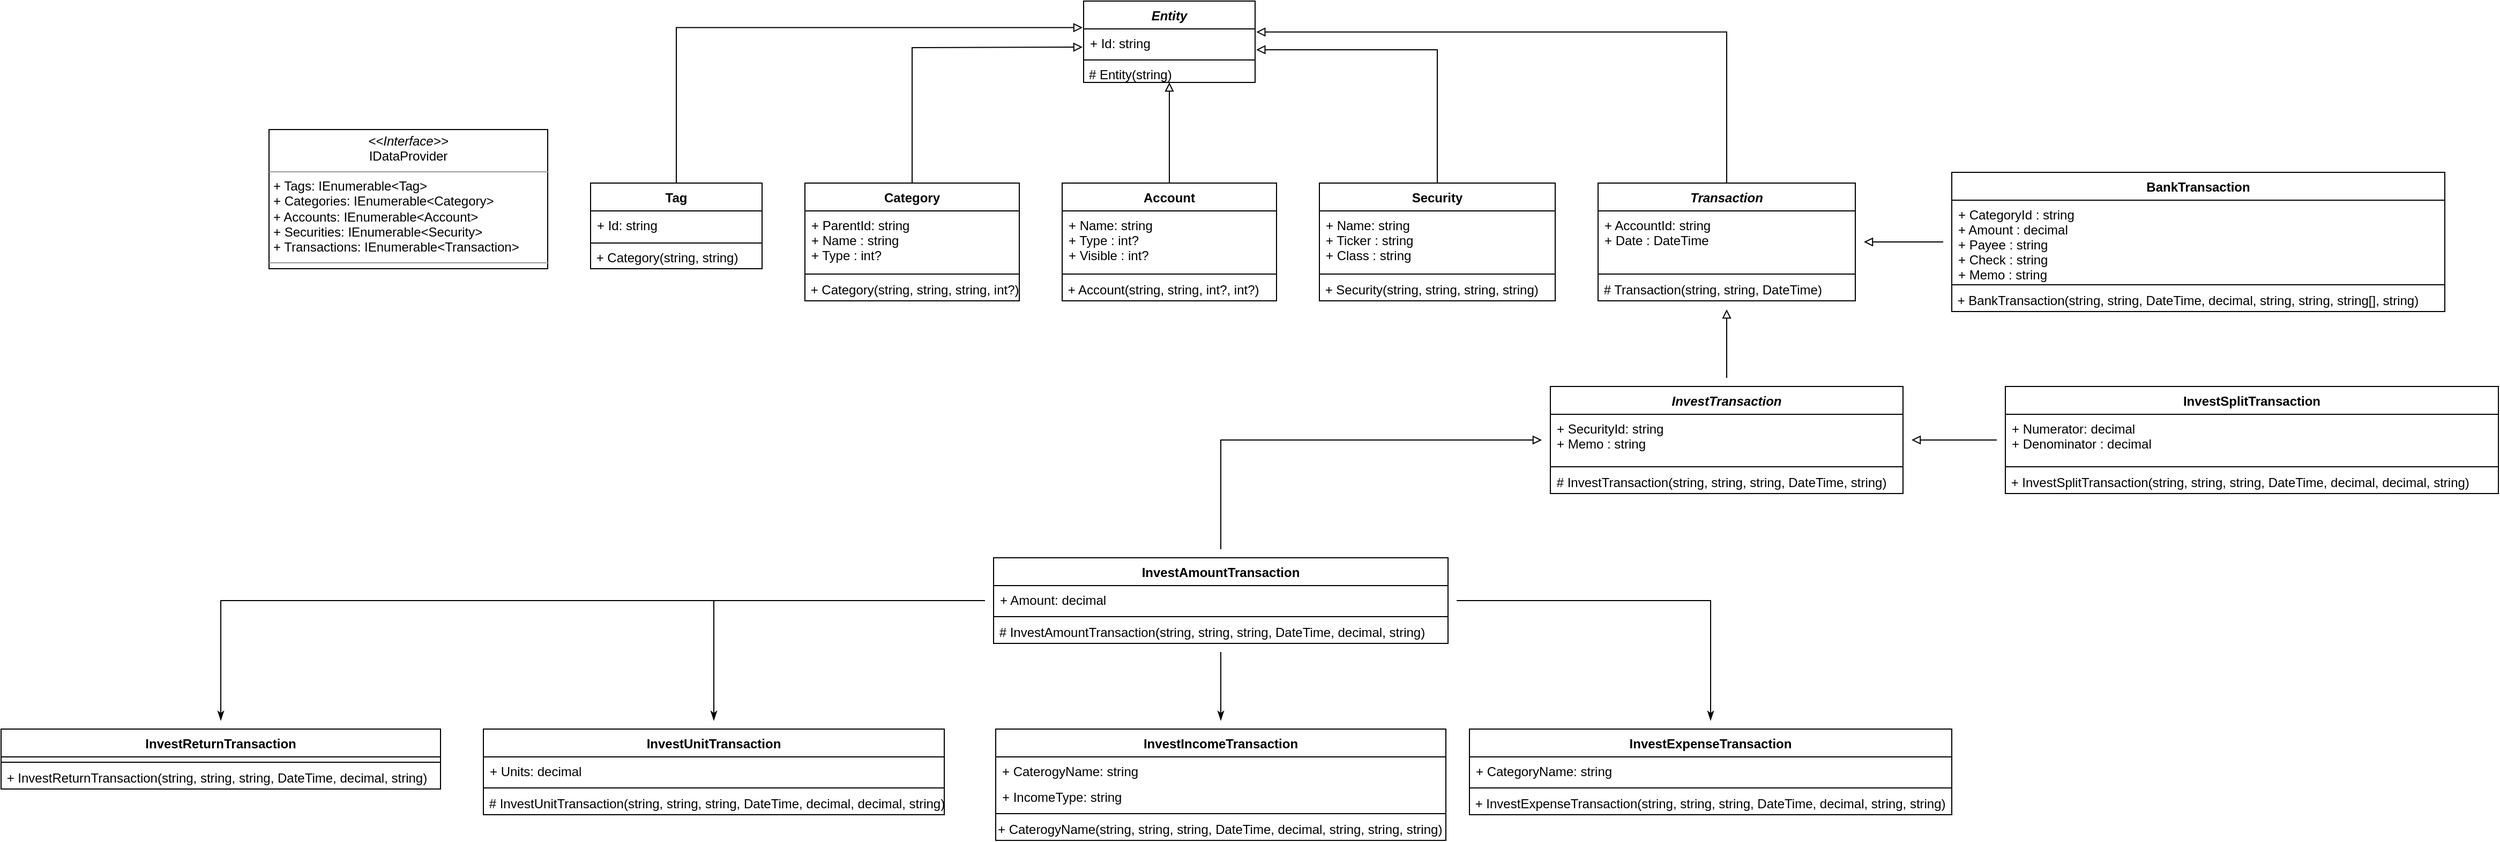 <mxfile version="15.3.4" type="github">
  <diagram id="C5RBs43oDa-KdzZeNtuy" name="PlaidAPI">
    <mxGraphModel dx="1825" dy="534" grid="1" gridSize="10" guides="1" tooltips="1" connect="1" arrows="1" fold="1" page="1" pageScale="1" pageWidth="827" pageHeight="1169" math="0" shadow="0">
      <root>
        <mxCell id="WIyWlLk6GJQsqaUBKTNV-0" />
        <mxCell id="WIyWlLk6GJQsqaUBKTNV-1" parent="WIyWlLk6GJQsqaUBKTNV-0" />
        <mxCell id="lR8Y6dJN8KCPC4A0Rhz--12" value="" style="edgeStyle=orthogonalEdgeStyle;rounded=0;orthogonalLoop=1;jettySize=auto;html=1;endArrow=none;endFill=0;startArrow=block;startFill=0;exitX=-0.006;exitY=-0.05;exitDx=0;exitDy=0;exitPerimeter=0;" parent="WIyWlLk6GJQsqaUBKTNV-1" source="lR8Y6dJN8KCPC4A0Rhz--5" target="lR8Y6dJN8KCPC4A0Rhz--9" edge="1">
          <mxGeometry relative="1" as="geometry" />
        </mxCell>
        <mxCell id="lR8Y6dJN8KCPC4A0Rhz--16" value="" style="edgeStyle=orthogonalEdgeStyle;rounded=0;orthogonalLoop=1;jettySize=auto;html=1;endArrow=none;endFill=0;startArrow=block;startFill=0;" parent="WIyWlLk6GJQsqaUBKTNV-1" target="lR8Y6dJN8KCPC4A0Rhz--13" edge="1">
          <mxGeometry relative="1" as="geometry">
            <mxPoint x="699" y="83" as="sourcePoint" />
          </mxGeometry>
        </mxCell>
        <mxCell id="lR8Y6dJN8KCPC4A0Rhz--33" value="" style="edgeStyle=orthogonalEdgeStyle;rounded=0;orthogonalLoop=1;jettySize=auto;html=1;entryX=0.5;entryY=0;entryDx=0;entryDy=0;endArrow=none;endFill=0;startArrow=block;startFill=0;" parent="WIyWlLk6GJQsqaUBKTNV-1" source="lR8Y6dJN8KCPC4A0Rhz--4" target="lR8Y6dJN8KCPC4A0Rhz--26" edge="1">
          <mxGeometry relative="1" as="geometry">
            <mxPoint x="1040" y="120" as="targetPoint" />
          </mxGeometry>
        </mxCell>
        <mxCell id="lR8Y6dJN8KCPC4A0Rhz--41" value="" style="edgeStyle=orthogonalEdgeStyle;rounded=0;orthogonalLoop=1;jettySize=auto;html=1;entryX=0.5;entryY=0;entryDx=0;entryDy=0;exitX=1.007;exitY=0.812;exitDx=0;exitDy=0;exitPerimeter=0;endArrow=none;endFill=0;startArrow=block;startFill=0;" parent="WIyWlLk6GJQsqaUBKTNV-1" source="lR8Y6dJN8KCPC4A0Rhz--5" target="lR8Y6dJN8KCPC4A0Rhz--34" edge="1">
          <mxGeometry relative="1" as="geometry">
            <mxPoint x="1300" y="80" as="targetPoint" />
          </mxGeometry>
        </mxCell>
        <mxCell id="lR8Y6dJN8KCPC4A0Rhz--48" value="" style="edgeStyle=orthogonalEdgeStyle;rounded=0;orthogonalLoop=1;jettySize=auto;html=1;entryX=0.5;entryY=0;entryDx=0;entryDy=0;exitX=1.007;exitY=0.122;exitDx=0;exitDy=0;exitPerimeter=0;endArrow=none;endFill=0;startArrow=block;startFill=0;" parent="WIyWlLk6GJQsqaUBKTNV-1" source="lR8Y6dJN8KCPC4A0Rhz--5" target="lR8Y6dJN8KCPC4A0Rhz--49" edge="1">
          <mxGeometry relative="1" as="geometry">
            <mxPoint x="1480" y="210" as="targetPoint" />
          </mxGeometry>
        </mxCell>
        <mxCell id="lR8Y6dJN8KCPC4A0Rhz--4" value="Entity" style="swimlane;fontStyle=3;align=center;verticalAlign=top;childLayout=stackLayout;horizontal=1;startSize=26;horizontalStack=0;resizeParent=1;resizeParentMax=0;resizeLast=0;collapsible=1;marginBottom=0;" parent="WIyWlLk6GJQsqaUBKTNV-1" vertex="1">
          <mxGeometry x="700" y="40" width="160" height="76" as="geometry" />
        </mxCell>
        <mxCell id="lR8Y6dJN8KCPC4A0Rhz--5" value="+ Id: string" style="text;strokeColor=none;fillColor=none;align=left;verticalAlign=top;spacingLeft=4;spacingRight=4;overflow=hidden;rotatable=0;points=[[0,0.5],[1,0.5]];portConstraint=eastwest;" parent="lR8Y6dJN8KCPC4A0Rhz--4" vertex="1">
          <mxGeometry y="26" width="160" height="24" as="geometry" />
        </mxCell>
        <mxCell id="lR8Y6dJN8KCPC4A0Rhz--6" value="" style="line;strokeWidth=1;fillColor=none;align=left;verticalAlign=middle;spacingTop=-1;spacingLeft=3;spacingRight=3;rotatable=0;labelPosition=right;points=[];portConstraint=eastwest;" parent="lR8Y6dJN8KCPC4A0Rhz--4" vertex="1">
          <mxGeometry y="50" width="160" height="10" as="geometry" />
        </mxCell>
        <mxCell id="g45fW0S2xRFPqMo1VL5V-75" value="# Entity(string)" style="text;align=left;fontStyle=0;verticalAlign=middle;spacingLeft=3;spacingRight=3;strokeColor=none;rotatable=0;points=[[0,0.5],[1,0.5]];portConstraint=eastwest;hachureGap=4;pointerEvents=0;" vertex="1" parent="lR8Y6dJN8KCPC4A0Rhz--4">
          <mxGeometry y="60" width="160" height="16" as="geometry" />
        </mxCell>
        <mxCell id="lR8Y6dJN8KCPC4A0Rhz--9" value="Tag" style="swimlane;fontStyle=1;align=center;verticalAlign=top;childLayout=stackLayout;horizontal=1;startSize=26;horizontalStack=0;resizeParent=1;resizeParentMax=0;resizeLast=0;collapsible=1;marginBottom=0;" parent="WIyWlLk6GJQsqaUBKTNV-1" vertex="1">
          <mxGeometry x="240" y="210" width="160" height="80" as="geometry" />
        </mxCell>
        <mxCell id="lR8Y6dJN8KCPC4A0Rhz--10" value="+ Id: string" style="text;strokeColor=none;fillColor=none;align=left;verticalAlign=top;spacingLeft=4;spacingRight=4;overflow=hidden;rotatable=0;points=[[0,0.5],[1,0.5]];portConstraint=eastwest;" parent="lR8Y6dJN8KCPC4A0Rhz--9" vertex="1">
          <mxGeometry y="26" width="160" height="26" as="geometry" />
        </mxCell>
        <mxCell id="lR8Y6dJN8KCPC4A0Rhz--11" value="" style="line;strokeWidth=1;fillColor=none;align=left;verticalAlign=middle;spacingTop=-1;spacingLeft=3;spacingRight=3;rotatable=0;labelPosition=right;points=[];portConstraint=eastwest;" parent="lR8Y6dJN8KCPC4A0Rhz--9" vertex="1">
          <mxGeometry y="52" width="160" height="8" as="geometry" />
        </mxCell>
        <mxCell id="lR8Y6dJN8KCPC4A0Rhz--25" value="&lt;div align=&quot;left&quot;&gt;&amp;nbsp;+ Category(string, string)&lt;/div&gt;" style="text;html=1;align=left;verticalAlign=middle;resizable=0;points=[];autosize=1;strokeColor=none;fillColor=none;" parent="lR8Y6dJN8KCPC4A0Rhz--9" vertex="1">
          <mxGeometry y="60" width="160" height="20" as="geometry" />
        </mxCell>
        <mxCell id="lR8Y6dJN8KCPC4A0Rhz--13" value="Category" style="swimlane;fontStyle=1;align=center;verticalAlign=top;childLayout=stackLayout;horizontal=1;startSize=26;horizontalStack=0;resizeParent=1;resizeParentMax=0;resizeLast=0;collapsible=1;marginBottom=0;" parent="WIyWlLk6GJQsqaUBKTNV-1" vertex="1">
          <mxGeometry x="440" y="210" width="200" height="110" as="geometry" />
        </mxCell>
        <mxCell id="lR8Y6dJN8KCPC4A0Rhz--14" value="+ ParentId: string&#xa;+ Name : string&#xa;+ Type : int?" style="text;strokeColor=none;fillColor=none;align=left;verticalAlign=top;spacingLeft=4;spacingRight=4;overflow=hidden;rotatable=0;points=[[0,0.5],[1,0.5]];portConstraint=eastwest;" parent="lR8Y6dJN8KCPC4A0Rhz--13" vertex="1">
          <mxGeometry y="26" width="200" height="54" as="geometry" />
        </mxCell>
        <mxCell id="lR8Y6dJN8KCPC4A0Rhz--15" value="" style="line;strokeWidth=1;fillColor=none;align=left;verticalAlign=middle;spacingTop=-1;spacingLeft=3;spacingRight=3;rotatable=0;labelPosition=right;points=[];portConstraint=eastwest;" parent="lR8Y6dJN8KCPC4A0Rhz--13" vertex="1">
          <mxGeometry y="80" width="200" height="10" as="geometry" />
        </mxCell>
        <mxCell id="lR8Y6dJN8KCPC4A0Rhz--24" value="&lt;div align=&quot;left&quot;&gt;&amp;nbsp;+ Category(string, string, string, int?)&lt;/div&gt;" style="text;html=1;align=left;verticalAlign=middle;resizable=0;points=[];autosize=1;strokeColor=none;fillColor=none;" parent="lR8Y6dJN8KCPC4A0Rhz--13" vertex="1">
          <mxGeometry y="90" width="200" height="20" as="geometry" />
        </mxCell>
        <mxCell id="lR8Y6dJN8KCPC4A0Rhz--26" value="Account" style="swimlane;fontStyle=1;align=center;verticalAlign=top;childLayout=stackLayout;horizontal=1;startSize=26;horizontalStack=0;resizeParent=1;resizeParentMax=0;resizeLast=0;collapsible=1;marginBottom=0;" parent="WIyWlLk6GJQsqaUBKTNV-1" vertex="1">
          <mxGeometry x="680" y="210" width="200" height="110" as="geometry" />
        </mxCell>
        <mxCell id="lR8Y6dJN8KCPC4A0Rhz--27" value="+ Name: string&#xa;+ Type : int?&#xa;+ Visible : int?" style="text;strokeColor=none;fillColor=none;align=left;verticalAlign=top;spacingLeft=4;spacingRight=4;overflow=hidden;rotatable=0;points=[[0,0.5],[1,0.5]];portConstraint=eastwest;" parent="lR8Y6dJN8KCPC4A0Rhz--26" vertex="1">
          <mxGeometry y="26" width="200" height="54" as="geometry" />
        </mxCell>
        <mxCell id="lR8Y6dJN8KCPC4A0Rhz--28" value="" style="line;strokeWidth=1;fillColor=none;align=left;verticalAlign=middle;spacingTop=-1;spacingLeft=3;spacingRight=3;rotatable=0;labelPosition=right;points=[];portConstraint=eastwest;" parent="lR8Y6dJN8KCPC4A0Rhz--26" vertex="1">
          <mxGeometry y="80" width="200" height="10" as="geometry" />
        </mxCell>
        <mxCell id="lR8Y6dJN8KCPC4A0Rhz--29" value="&lt;div align=&quot;left&quot;&gt;&amp;nbsp;+ Account(string, string, int?, int?)&lt;/div&gt;" style="text;html=1;align=left;verticalAlign=middle;resizable=0;points=[];autosize=1;strokeColor=none;fillColor=none;" parent="lR8Y6dJN8KCPC4A0Rhz--26" vertex="1">
          <mxGeometry y="90" width="200" height="20" as="geometry" />
        </mxCell>
        <mxCell id="lR8Y6dJN8KCPC4A0Rhz--34" value="Security" style="swimlane;fontStyle=1;align=center;verticalAlign=top;childLayout=stackLayout;horizontal=1;startSize=26;horizontalStack=0;resizeParent=1;resizeParentMax=0;resizeLast=0;collapsible=1;marginBottom=0;" parent="WIyWlLk6GJQsqaUBKTNV-1" vertex="1">
          <mxGeometry x="920" y="210" width="220" height="110" as="geometry" />
        </mxCell>
        <mxCell id="lR8Y6dJN8KCPC4A0Rhz--35" value="+ Name: string&#xa;+ Ticker : string&#xa;+ Class : string" style="text;strokeColor=none;fillColor=none;align=left;verticalAlign=top;spacingLeft=4;spacingRight=4;overflow=hidden;rotatable=0;points=[[0,0.5],[1,0.5]];portConstraint=eastwest;" parent="lR8Y6dJN8KCPC4A0Rhz--34" vertex="1">
          <mxGeometry y="26" width="220" height="54" as="geometry" />
        </mxCell>
        <mxCell id="lR8Y6dJN8KCPC4A0Rhz--36" value="" style="line;strokeWidth=1;fillColor=none;align=left;verticalAlign=middle;spacingTop=-1;spacingLeft=3;spacingRight=3;rotatable=0;labelPosition=right;points=[];portConstraint=eastwest;" parent="lR8Y6dJN8KCPC4A0Rhz--34" vertex="1">
          <mxGeometry y="80" width="220" height="10" as="geometry" />
        </mxCell>
        <mxCell id="lR8Y6dJN8KCPC4A0Rhz--37" value="&lt;div align=&quot;left&quot;&gt;&amp;nbsp;+ Security(string, string, string, string)&lt;/div&gt;" style="text;html=1;align=left;verticalAlign=middle;resizable=0;points=[];autosize=1;strokeColor=none;fillColor=none;" parent="lR8Y6dJN8KCPC4A0Rhz--34" vertex="1">
          <mxGeometry y="90" width="220" height="20" as="geometry" />
        </mxCell>
        <mxCell id="g45fW0S2xRFPqMo1VL5V-15" value="" style="edgeStyle=orthogonalEdgeStyle;orthogonalLoop=1;jettySize=auto;html=1;endArrow=none;sourcePerimeterSpacing=8;targetPerimeterSpacing=8;endFill=0;rounded=0;startArrow=block;startFill=0;" edge="1" parent="WIyWlLk6GJQsqaUBKTNV-1" source="lR8Y6dJN8KCPC4A0Rhz--49" target="g45fW0S2xRFPqMo1VL5V-11">
          <mxGeometry relative="1" as="geometry" />
        </mxCell>
        <mxCell id="g45fW0S2xRFPqMo1VL5V-21" value="" style="edgeStyle=orthogonalEdgeStyle;orthogonalLoop=1;jettySize=auto;html=1;endArrow=none;sourcePerimeterSpacing=8;targetPerimeterSpacing=8;endFill=0;strokeWidth=1;rounded=0;startArrow=block;startFill=0;" edge="1" parent="WIyWlLk6GJQsqaUBKTNV-1" source="lR8Y6dJN8KCPC4A0Rhz--49" target="g45fW0S2xRFPqMo1VL5V-17">
          <mxGeometry relative="1" as="geometry" />
        </mxCell>
        <mxCell id="lR8Y6dJN8KCPC4A0Rhz--49" value="Transaction" style="swimlane;fontStyle=3;align=center;verticalAlign=top;childLayout=stackLayout;horizontal=1;startSize=26;horizontalStack=0;resizeParent=1;resizeParentMax=0;resizeLast=0;collapsible=1;marginBottom=0;" parent="WIyWlLk6GJQsqaUBKTNV-1" vertex="1">
          <mxGeometry x="1180" y="210" width="240" height="110" as="geometry" />
        </mxCell>
        <mxCell id="lR8Y6dJN8KCPC4A0Rhz--50" value="+ AccountId: string&#xa;+ Date : DateTime" style="text;strokeColor=none;fillColor=none;align=left;verticalAlign=top;spacingLeft=4;spacingRight=4;overflow=hidden;rotatable=0;points=[[0,0.5],[1,0.5]];portConstraint=eastwest;" parent="lR8Y6dJN8KCPC4A0Rhz--49" vertex="1">
          <mxGeometry y="26" width="240" height="54" as="geometry" />
        </mxCell>
        <mxCell id="lR8Y6dJN8KCPC4A0Rhz--51" value="" style="line;strokeWidth=1;fillColor=none;align=left;verticalAlign=middle;spacingTop=-1;spacingLeft=3;spacingRight=3;rotatable=0;labelPosition=right;points=[];portConstraint=eastwest;" parent="lR8Y6dJN8KCPC4A0Rhz--49" vertex="1">
          <mxGeometry y="80" width="240" height="10" as="geometry" />
        </mxCell>
        <mxCell id="lR8Y6dJN8KCPC4A0Rhz--52" value="&lt;div align=&quot;left&quot;&gt;&amp;nbsp;# Transaction(string, string, DateTime)&lt;/div&gt;" style="text;html=1;align=left;verticalAlign=middle;resizable=0;points=[];autosize=1;strokeColor=none;fillColor=none;" parent="lR8Y6dJN8KCPC4A0Rhz--49" vertex="1">
          <mxGeometry y="90" width="240" height="20" as="geometry" />
        </mxCell>
        <mxCell id="g45fW0S2xRFPqMo1VL5V-1" value="&lt;p style=&quot;margin: 0px ; margin-top: 4px ; text-align: center&quot;&gt;&lt;i&gt;&amp;lt;&amp;lt;Interface&amp;gt;&amp;gt;&lt;/i&gt;&lt;br&gt;IDataProvider&lt;/p&gt;&lt;hr size=&quot;1&quot;&gt;&lt;p style=&quot;margin: 0px ; margin-left: 4px&quot;&gt;+ Tags: IEnumerable&amp;lt;Tag&amp;gt;&lt;br&gt;+ Categories: IEnumerable&amp;lt;Category&amp;gt;&lt;br&gt;+ Accounts: IEnumerable&amp;lt;Account&amp;gt;&lt;br&gt;+ Securities: IEnumerable&amp;lt;Security&amp;gt;&lt;br&gt;+ Transactions: IEnumerable&amp;lt;Transaction&amp;gt;&lt;/p&gt;&lt;hr size=&quot;1&quot;&gt;" style="verticalAlign=top;align=left;overflow=fill;fontSize=12;fontFamily=Helvetica;html=1;hachureGap=4;pointerEvents=0;" vertex="1" parent="WIyWlLk6GJQsqaUBKTNV-1">
          <mxGeometry x="-60" y="160" width="260" height="130" as="geometry" />
        </mxCell>
        <mxCell id="g45fW0S2xRFPqMo1VL5V-29" value="" style="edgeStyle=orthogonalEdgeStyle;rounded=0;orthogonalLoop=1;jettySize=auto;html=1;endArrow=none;endFill=0;sourcePerimeterSpacing=8;targetPerimeterSpacing=8;strokeWidth=1;startArrow=block;startFill=0;" edge="1" parent="WIyWlLk6GJQsqaUBKTNV-1" source="g45fW0S2xRFPqMo1VL5V-11" target="g45fW0S2xRFPqMo1VL5V-25">
          <mxGeometry relative="1" as="geometry" />
        </mxCell>
        <mxCell id="g45fW0S2xRFPqMo1VL5V-85" value="" style="edgeStyle=orthogonalEdgeStyle;rounded=0;orthogonalLoop=1;jettySize=auto;html=1;startArrow=block;startFill=0;endArrow=none;endFill=0;sourcePerimeterSpacing=8;targetPerimeterSpacing=8;strokeWidth=1;" edge="1" parent="WIyWlLk6GJQsqaUBKTNV-1" source="g45fW0S2xRFPqMo1VL5V-11" target="g45fW0S2xRFPqMo1VL5V-81">
          <mxGeometry relative="1" as="geometry" />
        </mxCell>
        <mxCell id="g45fW0S2xRFPqMo1VL5V-11" value="InvestTransaction" style="swimlane;fontStyle=3;align=center;verticalAlign=top;childLayout=stackLayout;horizontal=1;startSize=26;horizontalStack=0;resizeParent=1;resizeParentMax=0;resizeLast=0;collapsible=1;marginBottom=0;" vertex="1" parent="WIyWlLk6GJQsqaUBKTNV-1">
          <mxGeometry x="1135.5" y="400" width="329" height="100" as="geometry" />
        </mxCell>
        <mxCell id="g45fW0S2xRFPqMo1VL5V-12" value="+ SecurityId: string&#xa;+ Memo : string" style="text;strokeColor=none;fillColor=none;align=left;verticalAlign=top;spacingLeft=4;spacingRight=4;overflow=hidden;rotatable=0;points=[[0,0.5],[1,0.5]];portConstraint=eastwest;" vertex="1" parent="g45fW0S2xRFPqMo1VL5V-11">
          <mxGeometry y="26" width="329" height="44" as="geometry" />
        </mxCell>
        <mxCell id="g45fW0S2xRFPqMo1VL5V-13" value="" style="line;strokeWidth=1;fillColor=none;align=left;verticalAlign=middle;spacingTop=-1;spacingLeft=3;spacingRight=3;rotatable=0;labelPosition=right;points=[];portConstraint=eastwest;" vertex="1" parent="g45fW0S2xRFPqMo1VL5V-11">
          <mxGeometry y="70" width="329" height="10" as="geometry" />
        </mxCell>
        <mxCell id="g45fW0S2xRFPqMo1VL5V-14" value="&lt;div align=&quot;left&quot;&gt;&amp;nbsp;# InvestTransaction(string, string, string, DateTime, string)&lt;/div&gt;" style="text;html=1;align=left;verticalAlign=middle;resizable=0;points=[];autosize=1;strokeColor=none;fillColor=none;" vertex="1" parent="g45fW0S2xRFPqMo1VL5V-11">
          <mxGeometry y="80" width="329" height="20" as="geometry" />
        </mxCell>
        <mxCell id="g45fW0S2xRFPqMo1VL5V-17" value="BankTransaction" style="swimlane;fontStyle=1;align=center;verticalAlign=top;childLayout=stackLayout;horizontal=1;startSize=26;horizontalStack=0;resizeParent=1;resizeParentMax=0;resizeLast=0;collapsible=1;marginBottom=0;" vertex="1" parent="WIyWlLk6GJQsqaUBKTNV-1">
          <mxGeometry x="1510" y="200" width="460" height="130" as="geometry" />
        </mxCell>
        <mxCell id="g45fW0S2xRFPqMo1VL5V-18" value="+ CategoryId : string&#xa;+ Amount : decimal&#xa;+ Payee : string&#xa;+ Check : string&#xa;+ Memo : string&#xa;" style="text;strokeColor=none;fillColor=none;align=left;verticalAlign=top;spacingLeft=4;spacingRight=4;overflow=hidden;rotatable=0;points=[[0,0.5],[1,0.5]];portConstraint=eastwest;" vertex="1" parent="g45fW0S2xRFPqMo1VL5V-17">
          <mxGeometry y="26" width="460" height="74" as="geometry" />
        </mxCell>
        <mxCell id="g45fW0S2xRFPqMo1VL5V-19" value="" style="line;strokeWidth=1;fillColor=none;align=left;verticalAlign=middle;spacingTop=-1;spacingLeft=3;spacingRight=3;rotatable=0;labelPosition=right;points=[];portConstraint=eastwest;" vertex="1" parent="g45fW0S2xRFPqMo1VL5V-17">
          <mxGeometry y="100" width="460" height="10" as="geometry" />
        </mxCell>
        <mxCell id="g45fW0S2xRFPqMo1VL5V-20" value="&lt;div align=&quot;left&quot;&gt;&amp;nbsp;+ BankTransaction(string, string, DateTime, decimal, string, string, string[], string)&lt;/div&gt;" style="text;html=1;align=left;verticalAlign=middle;resizable=0;points=[];autosize=1;strokeColor=none;fillColor=none;" vertex="1" parent="g45fW0S2xRFPqMo1VL5V-17">
          <mxGeometry y="110" width="460" height="20" as="geometry" />
        </mxCell>
        <mxCell id="g45fW0S2xRFPqMo1VL5V-53" value="" style="edgeStyle=orthogonalEdgeStyle;rounded=0;orthogonalLoop=1;jettySize=auto;html=1;endArrow=classicThin;endFill=1;sourcePerimeterSpacing=8;targetPerimeterSpacing=8;strokeWidth=1;" edge="1" parent="WIyWlLk6GJQsqaUBKTNV-1" source="g45fW0S2xRFPqMo1VL5V-25" target="g45fW0S2xRFPqMo1VL5V-49">
          <mxGeometry relative="1" as="geometry" />
        </mxCell>
        <mxCell id="g45fW0S2xRFPqMo1VL5V-58" value="" style="edgeStyle=orthogonalEdgeStyle;rounded=0;orthogonalLoop=1;jettySize=auto;html=1;endArrow=classicThin;endFill=1;sourcePerimeterSpacing=8;targetPerimeterSpacing=8;strokeWidth=1;" edge="1" parent="WIyWlLk6GJQsqaUBKTNV-1" source="g45fW0S2xRFPqMo1VL5V-25" target="g45fW0S2xRFPqMo1VL5V-54">
          <mxGeometry relative="1" as="geometry" />
        </mxCell>
        <mxCell id="g45fW0S2xRFPqMo1VL5V-63" value="" style="edgeStyle=orthogonalEdgeStyle;rounded=0;orthogonalLoop=1;jettySize=auto;html=1;endArrow=classicThin;endFill=1;sourcePerimeterSpacing=8;targetPerimeterSpacing=8;strokeWidth=1;" edge="1" parent="WIyWlLk6GJQsqaUBKTNV-1" source="g45fW0S2xRFPqMo1VL5V-25" target="g45fW0S2xRFPqMo1VL5V-59">
          <mxGeometry relative="1" as="geometry" />
        </mxCell>
        <mxCell id="g45fW0S2xRFPqMo1VL5V-71" value="" style="edgeStyle=orthogonalEdgeStyle;rounded=0;orthogonalLoop=1;jettySize=auto;html=1;endArrow=classicThin;endFill=1;sourcePerimeterSpacing=8;targetPerimeterSpacing=8;strokeWidth=1;" edge="1" parent="WIyWlLk6GJQsqaUBKTNV-1" source="g45fW0S2xRFPqMo1VL5V-25" target="g45fW0S2xRFPqMo1VL5V-67">
          <mxGeometry relative="1" as="geometry" />
        </mxCell>
        <mxCell id="g45fW0S2xRFPqMo1VL5V-25" value="InvestAmountTransaction" style="swimlane;fontStyle=1;align=center;verticalAlign=top;childLayout=stackLayout;horizontal=1;startSize=26;horizontalStack=0;resizeParent=1;resizeParentMax=0;resizeLast=0;collapsible=1;marginBottom=0;" vertex="1" parent="WIyWlLk6GJQsqaUBKTNV-1">
          <mxGeometry x="616" y="560" width="424" height="80" as="geometry" />
        </mxCell>
        <mxCell id="g45fW0S2xRFPqMo1VL5V-26" value="+ Amount: decimal" style="text;strokeColor=none;fillColor=none;align=left;verticalAlign=top;spacingLeft=4;spacingRight=4;overflow=hidden;rotatable=0;points=[[0,0.5],[1,0.5]];portConstraint=eastwest;" vertex="1" parent="g45fW0S2xRFPqMo1VL5V-25">
          <mxGeometry y="26" width="424" height="24" as="geometry" />
        </mxCell>
        <mxCell id="g45fW0S2xRFPqMo1VL5V-27" value="" style="line;strokeWidth=1;fillColor=none;align=left;verticalAlign=middle;spacingTop=-1;spacingLeft=3;spacingRight=3;rotatable=0;labelPosition=right;points=[];portConstraint=eastwest;" vertex="1" parent="g45fW0S2xRFPqMo1VL5V-25">
          <mxGeometry y="50" width="424" height="10" as="geometry" />
        </mxCell>
        <mxCell id="g45fW0S2xRFPqMo1VL5V-28" value="&lt;div align=&quot;left&quot;&gt;&amp;nbsp;# InvestAmountTransaction(string, string, string, DateTime, decimal, string)&lt;/div&gt;" style="text;html=1;align=left;verticalAlign=middle;resizable=0;points=[];autosize=1;strokeColor=none;fillColor=none;" vertex="1" parent="g45fW0S2xRFPqMo1VL5V-25">
          <mxGeometry y="60" width="424" height="20" as="geometry" />
        </mxCell>
        <mxCell id="g45fW0S2xRFPqMo1VL5V-49" value="InvestUnitTransaction" style="swimlane;fontStyle=1;align=center;verticalAlign=top;childLayout=stackLayout;horizontal=1;startSize=26;horizontalStack=0;resizeParent=1;resizeParentMax=0;resizeLast=0;collapsible=1;marginBottom=0;" vertex="1" parent="WIyWlLk6GJQsqaUBKTNV-1">
          <mxGeometry x="140" y="720" width="430" height="80" as="geometry" />
        </mxCell>
        <mxCell id="g45fW0S2xRFPqMo1VL5V-50" value="+ Units: decimal" style="text;strokeColor=none;fillColor=none;align=left;verticalAlign=top;spacingLeft=4;spacingRight=4;overflow=hidden;rotatable=0;points=[[0,0.5],[1,0.5]];portConstraint=eastwest;" vertex="1" parent="g45fW0S2xRFPqMo1VL5V-49">
          <mxGeometry y="26" width="430" height="24" as="geometry" />
        </mxCell>
        <mxCell id="g45fW0S2xRFPqMo1VL5V-51" value="" style="line;strokeWidth=1;fillColor=none;align=left;verticalAlign=middle;spacingTop=-1;spacingLeft=3;spacingRight=3;rotatable=0;labelPosition=right;points=[];portConstraint=eastwest;" vertex="1" parent="g45fW0S2xRFPqMo1VL5V-49">
          <mxGeometry y="50" width="430" height="10" as="geometry" />
        </mxCell>
        <mxCell id="g45fW0S2xRFPqMo1VL5V-52" value="&lt;div align=&quot;left&quot;&gt;&amp;nbsp;# InvestUnitTransaction(string, string, string, DateTime, decimal, decimal, string)&lt;/div&gt;" style="text;html=1;align=left;verticalAlign=middle;resizable=0;points=[];autosize=1;strokeColor=none;fillColor=none;" vertex="1" parent="g45fW0S2xRFPqMo1VL5V-49">
          <mxGeometry y="60" width="430" height="20" as="geometry" />
        </mxCell>
        <mxCell id="g45fW0S2xRFPqMo1VL5V-54" value="InvestIncomeTransaction" style="swimlane;fontStyle=1;align=center;verticalAlign=top;childLayout=stackLayout;horizontal=1;startSize=26;horizontalStack=0;resizeParent=1;resizeParentMax=0;resizeLast=0;collapsible=1;marginBottom=0;" vertex="1" parent="WIyWlLk6GJQsqaUBKTNV-1">
          <mxGeometry x="618" y="720" width="420" height="104" as="geometry" />
        </mxCell>
        <mxCell id="g45fW0S2xRFPqMo1VL5V-55" value="+ CaterogyName: string" style="text;strokeColor=none;fillColor=none;align=left;verticalAlign=top;spacingLeft=4;spacingRight=4;overflow=hidden;rotatable=0;points=[[0,0.5],[1,0.5]];portConstraint=eastwest;" vertex="1" parent="g45fW0S2xRFPqMo1VL5V-54">
          <mxGeometry y="26" width="420" height="24" as="geometry" />
        </mxCell>
        <mxCell id="g45fW0S2xRFPqMo1VL5V-73" value="+ IncomeType: string" style="text;strokeColor=none;fillColor=none;align=left;verticalAlign=top;spacingLeft=4;spacingRight=4;overflow=hidden;rotatable=0;points=[[0,0.5],[1,0.5]];portConstraint=eastwest;" vertex="1" parent="g45fW0S2xRFPqMo1VL5V-54">
          <mxGeometry y="50" width="420" height="24" as="geometry" />
        </mxCell>
        <mxCell id="g45fW0S2xRFPqMo1VL5V-56" value="" style="line;strokeWidth=1;fillColor=none;align=left;verticalAlign=middle;spacingTop=-1;spacingLeft=3;spacingRight=3;rotatable=0;labelPosition=right;points=[];portConstraint=eastwest;" vertex="1" parent="g45fW0S2xRFPqMo1VL5V-54">
          <mxGeometry y="74" width="420" height="10" as="geometry" />
        </mxCell>
        <mxCell id="g45fW0S2xRFPqMo1VL5V-57" value="&lt;div align=&quot;left&quot;&gt;+ CaterogyName(string, string, string, DateTime, decimal, string, string, string)&lt;/div&gt;" style="text;html=1;align=left;verticalAlign=middle;resizable=0;points=[];autosize=1;strokeColor=none;fillColor=none;" vertex="1" parent="g45fW0S2xRFPqMo1VL5V-54">
          <mxGeometry y="84" width="420" height="20" as="geometry" />
        </mxCell>
        <mxCell id="g45fW0S2xRFPqMo1VL5V-59" value="InvestExpenseTransaction" style="swimlane;fontStyle=1;align=center;verticalAlign=top;childLayout=stackLayout;horizontal=1;startSize=26;horizontalStack=0;resizeParent=1;resizeParentMax=0;resizeLast=0;collapsible=1;marginBottom=0;" vertex="1" parent="WIyWlLk6GJQsqaUBKTNV-1">
          <mxGeometry x="1060" y="720" width="450" height="80" as="geometry" />
        </mxCell>
        <mxCell id="g45fW0S2xRFPqMo1VL5V-60" value="+ CategoryName: string" style="text;strokeColor=none;fillColor=none;align=left;verticalAlign=top;spacingLeft=4;spacingRight=4;overflow=hidden;rotatable=0;points=[[0,0.5],[1,0.5]];portConstraint=eastwest;" vertex="1" parent="g45fW0S2xRFPqMo1VL5V-59">
          <mxGeometry y="26" width="450" height="24" as="geometry" />
        </mxCell>
        <mxCell id="g45fW0S2xRFPqMo1VL5V-61" value="" style="line;strokeWidth=1;fillColor=none;align=left;verticalAlign=middle;spacingTop=-1;spacingLeft=3;spacingRight=3;rotatable=0;labelPosition=right;points=[];portConstraint=eastwest;" vertex="1" parent="g45fW0S2xRFPqMo1VL5V-59">
          <mxGeometry y="50" width="450" height="10" as="geometry" />
        </mxCell>
        <mxCell id="g45fW0S2xRFPqMo1VL5V-62" value="&lt;div align=&quot;left&quot;&gt;&amp;nbsp;+ InvestExpenseTransaction(string, string, string, DateTime, decimal, string, string)&lt;/div&gt;" style="text;html=1;align=left;verticalAlign=middle;resizable=0;points=[];autosize=1;strokeColor=none;fillColor=none;" vertex="1" parent="g45fW0S2xRFPqMo1VL5V-59">
          <mxGeometry y="60" width="450" height="20" as="geometry" />
        </mxCell>
        <mxCell id="g45fW0S2xRFPqMo1VL5V-67" value="InvestReturnTransaction" style="swimlane;fontStyle=1;align=center;verticalAlign=top;childLayout=stackLayout;horizontal=1;startSize=26;horizontalStack=0;resizeParent=1;resizeParentMax=0;resizeLast=0;collapsible=1;marginBottom=0;" vertex="1" parent="WIyWlLk6GJQsqaUBKTNV-1">
          <mxGeometry x="-310" y="720" width="410" height="56" as="geometry" />
        </mxCell>
        <mxCell id="g45fW0S2xRFPqMo1VL5V-69" value="" style="line;strokeWidth=1;fillColor=none;align=left;verticalAlign=middle;spacingTop=-1;spacingLeft=3;spacingRight=3;rotatable=0;labelPosition=right;points=[];portConstraint=eastwest;" vertex="1" parent="g45fW0S2xRFPqMo1VL5V-67">
          <mxGeometry y="26" width="410" height="10" as="geometry" />
        </mxCell>
        <mxCell id="g45fW0S2xRFPqMo1VL5V-70" value="&lt;div align=&quot;left&quot;&gt;&amp;nbsp;+ InvestReturnTransaction(string, string, string, DateTime, decimal, string)&lt;/div&gt;" style="text;html=1;align=left;verticalAlign=middle;resizable=0;points=[];autosize=1;strokeColor=none;fillColor=none;" vertex="1" parent="g45fW0S2xRFPqMo1VL5V-67">
          <mxGeometry y="36" width="410" height="20" as="geometry" />
        </mxCell>
        <mxCell id="g45fW0S2xRFPqMo1VL5V-81" value="InvestSplitTransaction" style="swimlane;fontStyle=1;align=center;verticalAlign=top;childLayout=stackLayout;horizontal=1;startSize=26;horizontalStack=0;resizeParent=1;resizeParentMax=0;resizeLast=0;collapsible=1;marginBottom=0;" vertex="1" parent="WIyWlLk6GJQsqaUBKTNV-1">
          <mxGeometry x="1560" y="400" width="460" height="100" as="geometry" />
        </mxCell>
        <mxCell id="g45fW0S2xRFPqMo1VL5V-82" value="+ Numerator: decimal&#xa;+ Denominator : decimal" style="text;strokeColor=none;fillColor=none;align=left;verticalAlign=top;spacingLeft=4;spacingRight=4;overflow=hidden;rotatable=0;points=[[0,0.5],[1,0.5]];portConstraint=eastwest;" vertex="1" parent="g45fW0S2xRFPqMo1VL5V-81">
          <mxGeometry y="26" width="460" height="44" as="geometry" />
        </mxCell>
        <mxCell id="g45fW0S2xRFPqMo1VL5V-83" value="" style="line;strokeWidth=1;fillColor=none;align=left;verticalAlign=middle;spacingTop=-1;spacingLeft=3;spacingRight=3;rotatable=0;labelPosition=right;points=[];portConstraint=eastwest;" vertex="1" parent="g45fW0S2xRFPqMo1VL5V-81">
          <mxGeometry y="70" width="460" height="10" as="geometry" />
        </mxCell>
        <mxCell id="g45fW0S2xRFPqMo1VL5V-84" value="&lt;div align=&quot;left&quot;&gt;&amp;nbsp;+ InvestSplitTransaction(string, string, string, DateTime, decimal, decimal, string)&lt;/div&gt;" style="text;html=1;align=left;verticalAlign=middle;resizable=0;points=[];autosize=1;strokeColor=none;fillColor=none;" vertex="1" parent="g45fW0S2xRFPqMo1VL5V-81">
          <mxGeometry y="80" width="460" height="20" as="geometry" />
        </mxCell>
      </root>
    </mxGraphModel>
  </diagram>
</mxfile>
